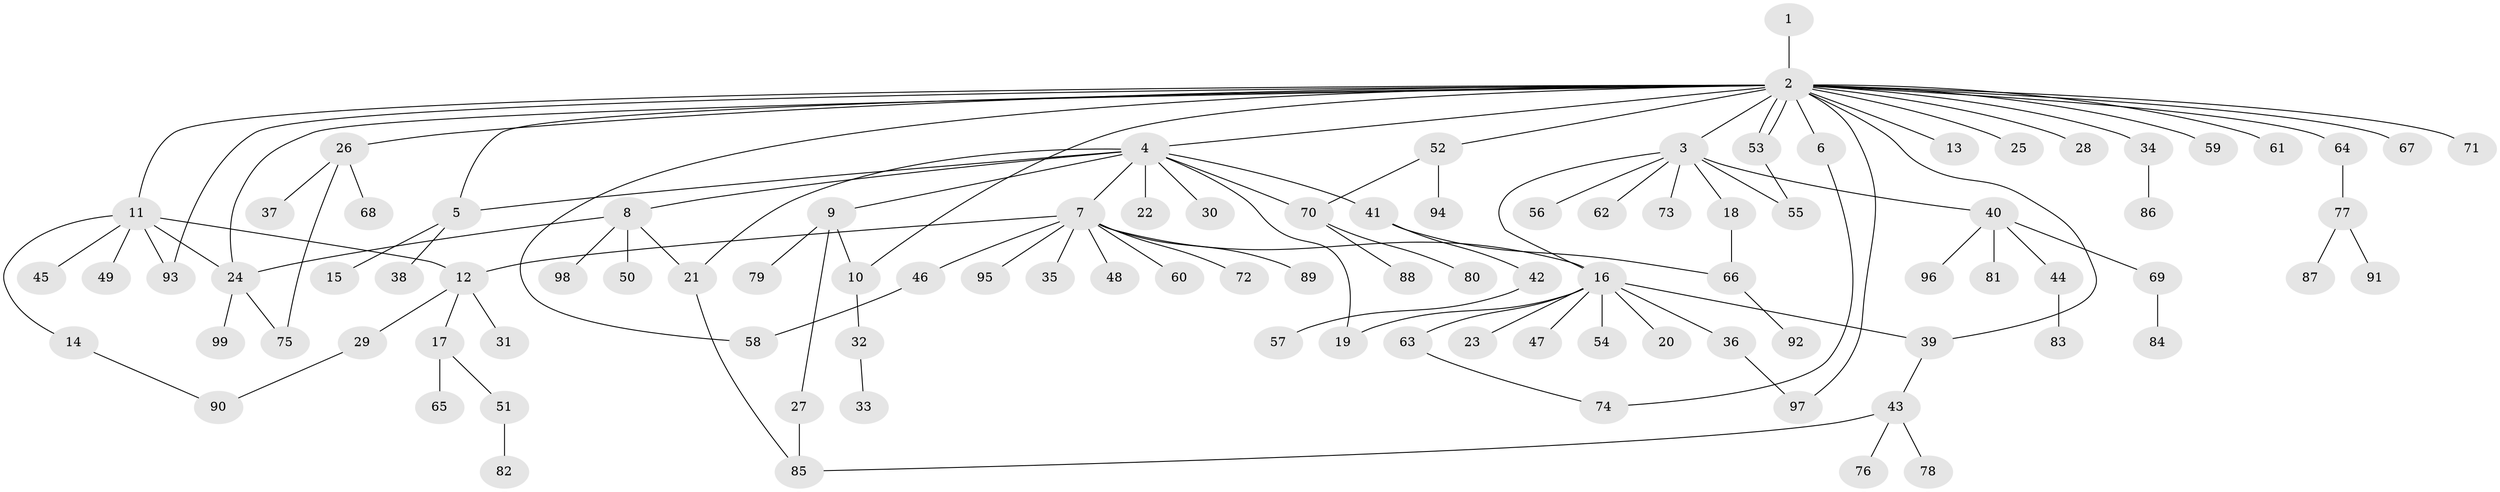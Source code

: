 // Generated by graph-tools (version 1.1) at 2025/47/03/09/25 04:47:48]
// undirected, 99 vertices, 119 edges
graph export_dot {
graph [start="1"]
  node [color=gray90,style=filled];
  1;
  2;
  3;
  4;
  5;
  6;
  7;
  8;
  9;
  10;
  11;
  12;
  13;
  14;
  15;
  16;
  17;
  18;
  19;
  20;
  21;
  22;
  23;
  24;
  25;
  26;
  27;
  28;
  29;
  30;
  31;
  32;
  33;
  34;
  35;
  36;
  37;
  38;
  39;
  40;
  41;
  42;
  43;
  44;
  45;
  46;
  47;
  48;
  49;
  50;
  51;
  52;
  53;
  54;
  55;
  56;
  57;
  58;
  59;
  60;
  61;
  62;
  63;
  64;
  65;
  66;
  67;
  68;
  69;
  70;
  71;
  72;
  73;
  74;
  75;
  76;
  77;
  78;
  79;
  80;
  81;
  82;
  83;
  84;
  85;
  86;
  87;
  88;
  89;
  90;
  91;
  92;
  93;
  94;
  95;
  96;
  97;
  98;
  99;
  1 -- 2;
  2 -- 3;
  2 -- 4;
  2 -- 5;
  2 -- 6;
  2 -- 10;
  2 -- 11;
  2 -- 13;
  2 -- 24;
  2 -- 25;
  2 -- 26;
  2 -- 28;
  2 -- 34;
  2 -- 39;
  2 -- 52;
  2 -- 53;
  2 -- 53;
  2 -- 58;
  2 -- 59;
  2 -- 61;
  2 -- 64;
  2 -- 67;
  2 -- 71;
  2 -- 93;
  2 -- 97;
  3 -- 16;
  3 -- 18;
  3 -- 40;
  3 -- 55;
  3 -- 56;
  3 -- 62;
  3 -- 73;
  4 -- 5;
  4 -- 7;
  4 -- 8;
  4 -- 9;
  4 -- 19;
  4 -- 21;
  4 -- 22;
  4 -- 30;
  4 -- 41;
  4 -- 70;
  5 -- 15;
  5 -- 38;
  6 -- 74;
  7 -- 12;
  7 -- 16;
  7 -- 35;
  7 -- 46;
  7 -- 48;
  7 -- 60;
  7 -- 72;
  7 -- 89;
  7 -- 95;
  8 -- 21;
  8 -- 24;
  8 -- 50;
  8 -- 98;
  9 -- 10;
  9 -- 27;
  9 -- 79;
  10 -- 32;
  11 -- 12;
  11 -- 14;
  11 -- 24;
  11 -- 45;
  11 -- 49;
  11 -- 93;
  12 -- 17;
  12 -- 29;
  12 -- 31;
  14 -- 90;
  16 -- 19;
  16 -- 20;
  16 -- 23;
  16 -- 36;
  16 -- 39;
  16 -- 47;
  16 -- 54;
  16 -- 63;
  17 -- 51;
  17 -- 65;
  18 -- 66;
  21 -- 85;
  24 -- 75;
  24 -- 99;
  26 -- 37;
  26 -- 68;
  26 -- 75;
  27 -- 85;
  29 -- 90;
  32 -- 33;
  34 -- 86;
  36 -- 97;
  39 -- 43;
  40 -- 44;
  40 -- 69;
  40 -- 81;
  40 -- 96;
  41 -- 42;
  41 -- 66;
  42 -- 57;
  43 -- 76;
  43 -- 78;
  43 -- 85;
  44 -- 83;
  46 -- 58;
  51 -- 82;
  52 -- 70;
  52 -- 94;
  53 -- 55;
  63 -- 74;
  64 -- 77;
  66 -- 92;
  69 -- 84;
  70 -- 80;
  70 -- 88;
  77 -- 87;
  77 -- 91;
}
